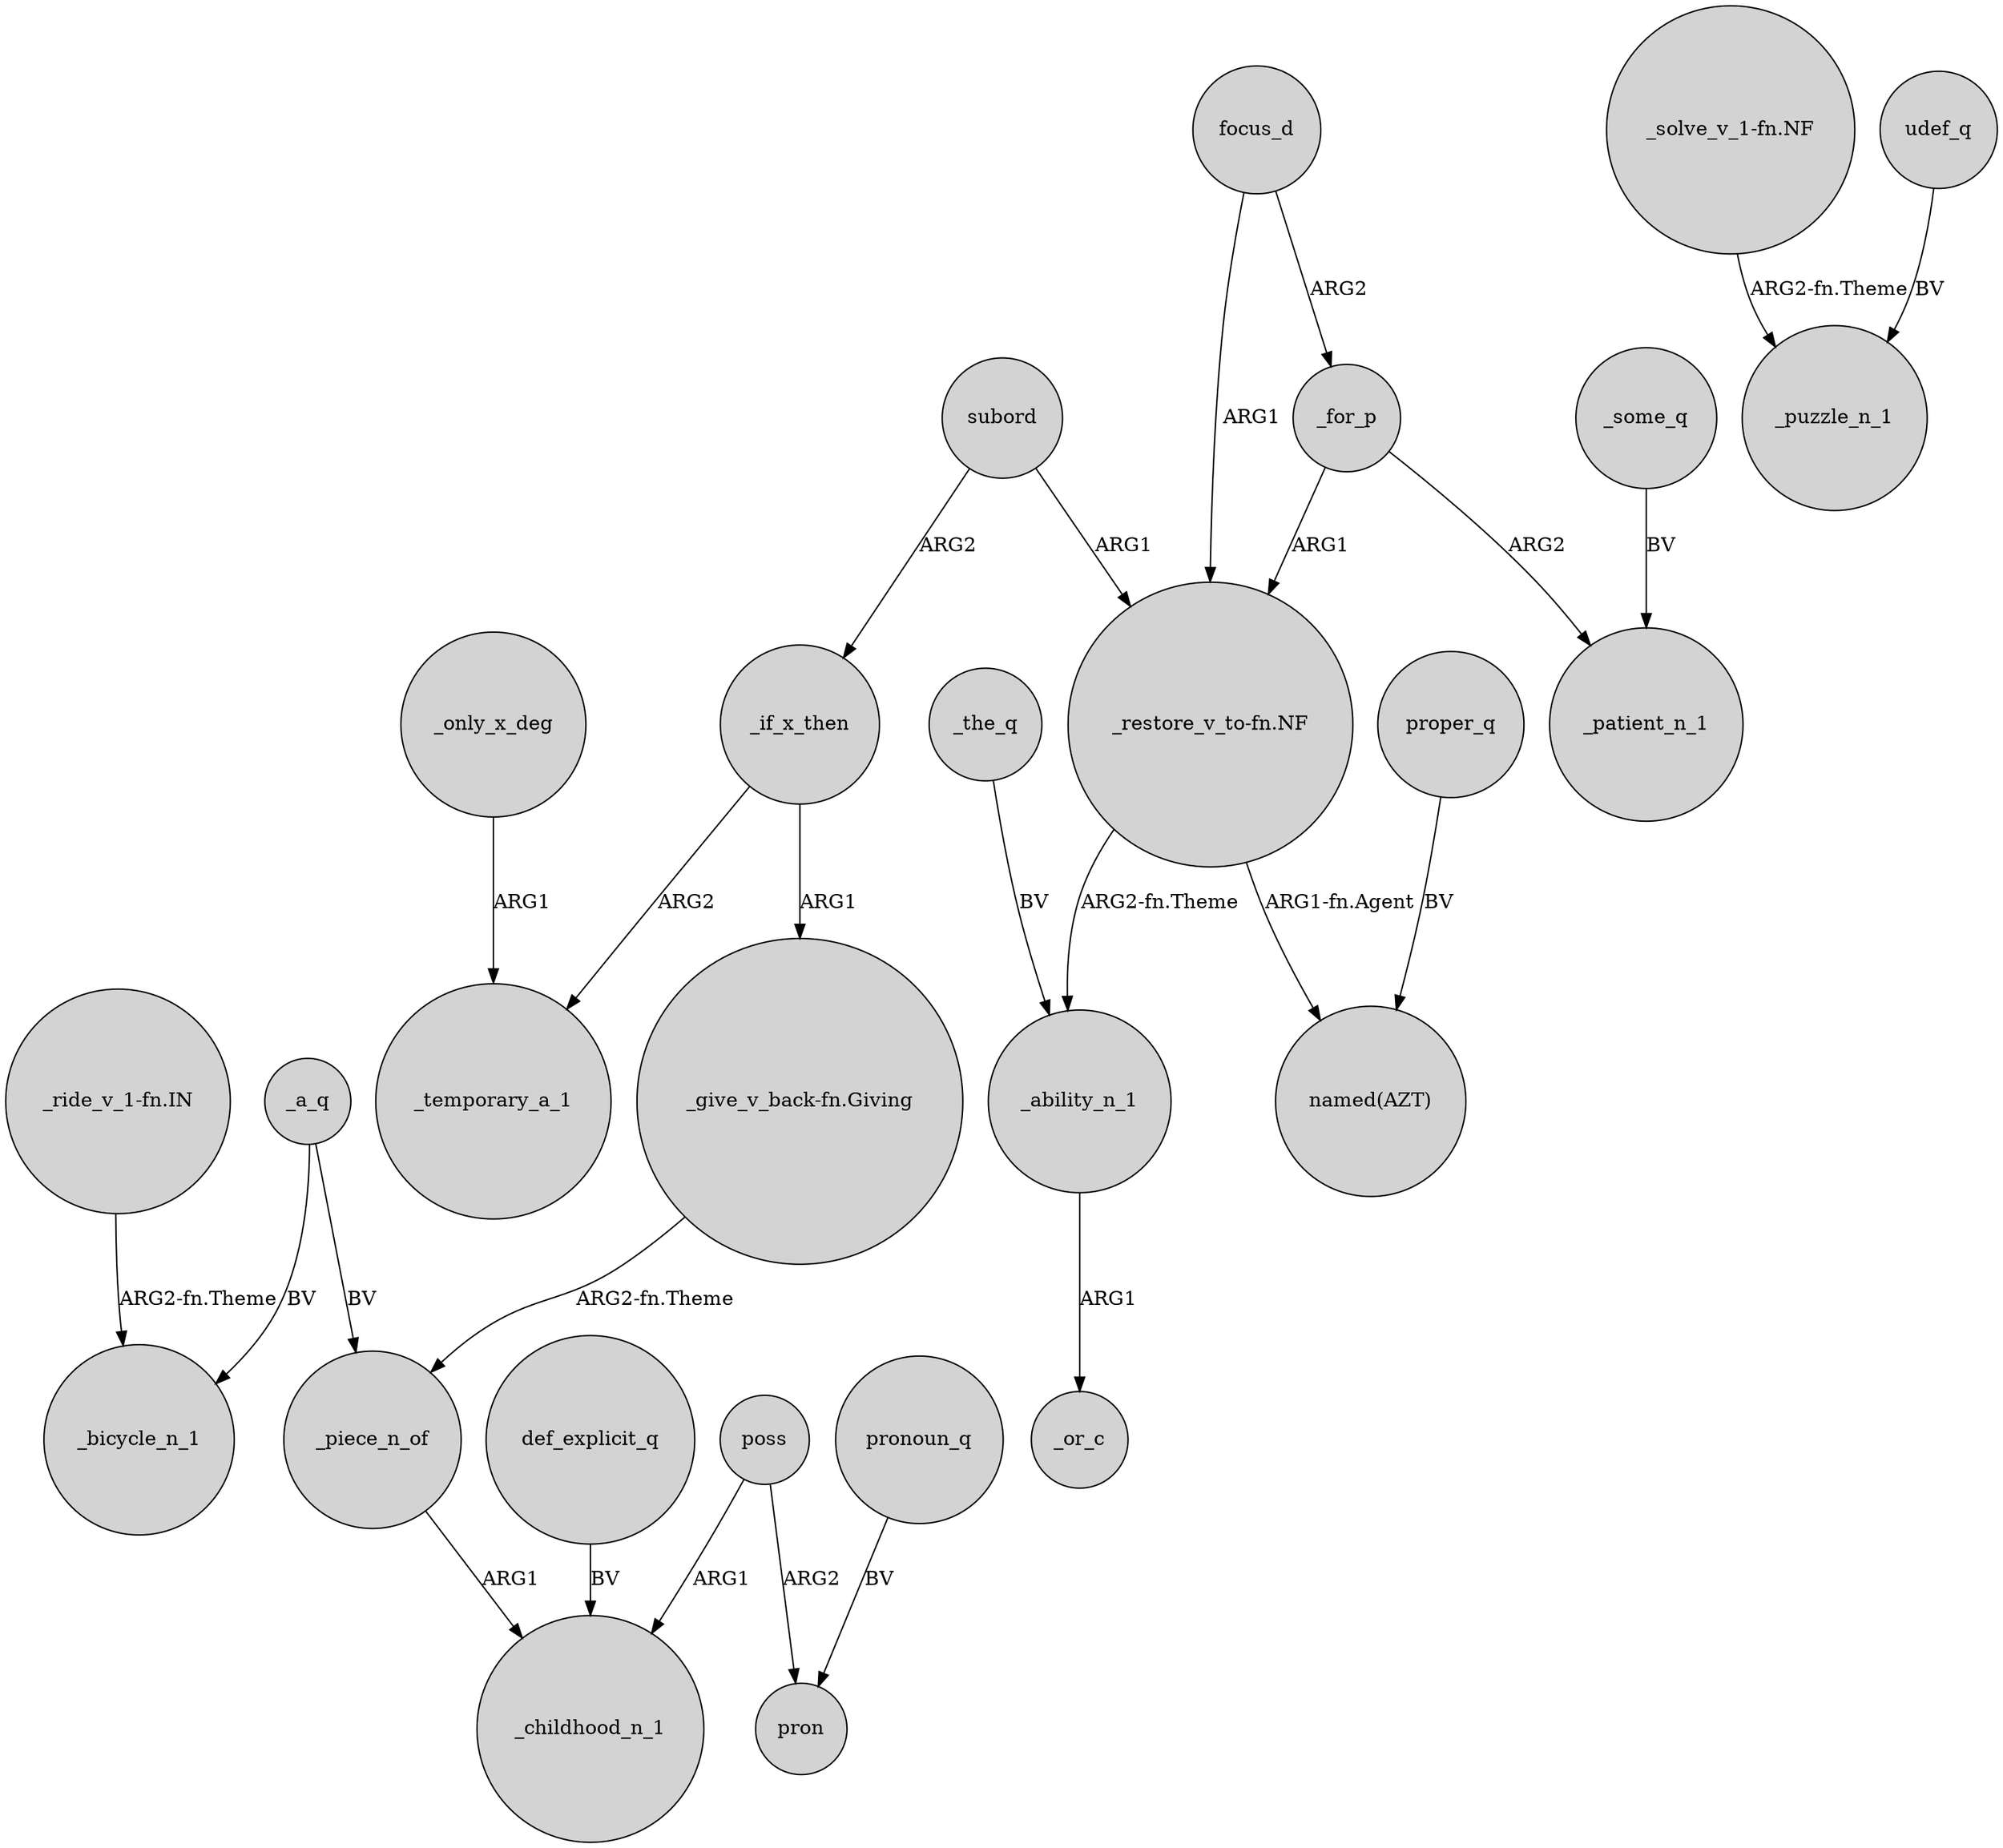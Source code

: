 digraph {
	node [shape=circle style=filled]
	_a_q -> _bicycle_n_1 [label=BV]
	_if_x_then -> _temporary_a_1 [label=ARG2]
	poss -> pron [label=ARG2]
	_some_q -> _patient_n_1 [label=BV]
	_for_p -> "_restore_v_to-fn.NF" [label=ARG1]
	poss -> _childhood_n_1 [label=ARG1]
	"_restore_v_to-fn.NF" -> _ability_n_1 [label="ARG2-fn.Theme"]
	def_explicit_q -> _childhood_n_1 [label=BV]
	subord -> "_restore_v_to-fn.NF" [label=ARG1]
	"_solve_v_1-fn.NF" -> _puzzle_n_1 [label="ARG2-fn.Theme"]
	focus_d -> _for_p [label=ARG2]
	"_ride_v_1-fn.IN" -> _bicycle_n_1 [label="ARG2-fn.Theme"]
	udef_q -> _puzzle_n_1 [label=BV]
	pronoun_q -> pron [label=BV]
	proper_q -> "named(AZT)" [label=BV]
	"_restore_v_to-fn.NF" -> "named(AZT)" [label="ARG1-fn.Agent"]
	subord -> _if_x_then [label=ARG2]
	_only_x_deg -> _temporary_a_1 [label=ARG1]
	_the_q -> _ability_n_1 [label=BV]
	_a_q -> _piece_n_of [label=BV]
	_piece_n_of -> _childhood_n_1 [label=ARG1]
	focus_d -> "_restore_v_to-fn.NF" [label=ARG1]
	"_give_v_back-fn.Giving" -> _piece_n_of [label="ARG2-fn.Theme"]
	_if_x_then -> "_give_v_back-fn.Giving" [label=ARG1]
	_ability_n_1 -> _or_c [label=ARG1]
	_for_p -> _patient_n_1 [label=ARG2]
}
